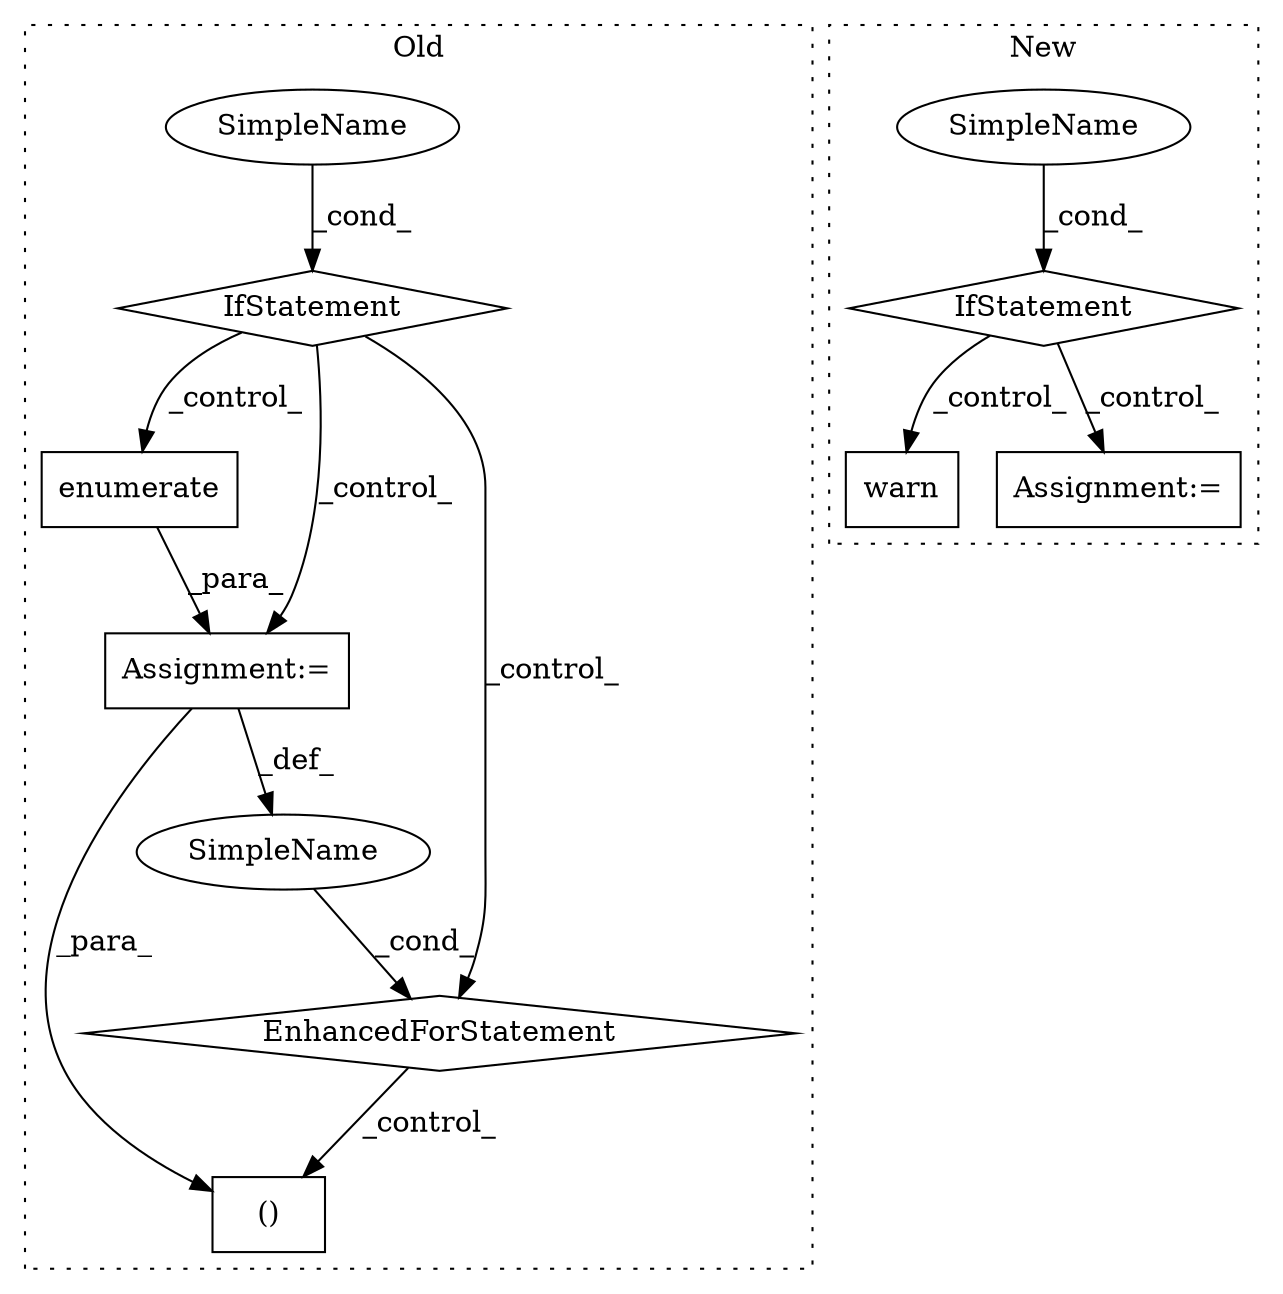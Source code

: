 digraph G {
subgraph cluster0 {
1 [label="enumerate" a="32" s="9127,9150" l="10,1" shape="box"];
6 [label="Assignment:=" a="7" s="9044,9151" l="75,2" shape="box"];
7 [label="EnhancedForStatement" a="70" s="9044,9151" l="75,2" shape="diamond"];
8 [label="()" a="106" s="9187" l="24" shape="box"];
9 [label="SimpleName" a="42" s="9123" l="1" shape="ellipse"];
10 [label="SimpleName" a="42" s="8802" l="16" shape="ellipse"];
11 [label="IfStatement" a="25" s="8798,8818" l="4,2" shape="diamond"];
label = "Old";
style="dotted";
}
subgraph cluster1 {
2 [label="warn" a="32" s="11354,11494" l="5,1" shape="box"];
3 [label="IfStatement" a="25" s="11229,11257" l="4,2" shape="diamond"];
4 [label="SimpleName" a="42" s="" l="" shape="ellipse"];
5 [label="Assignment:=" a="7" s="11330" l="1" shape="box"];
label = "New";
style="dotted";
}
1 -> 6 [label="_para_"];
3 -> 5 [label="_control_"];
3 -> 2 [label="_control_"];
4 -> 3 [label="_cond_"];
6 -> 8 [label="_para_"];
6 -> 9 [label="_def_"];
7 -> 8 [label="_control_"];
9 -> 7 [label="_cond_"];
10 -> 11 [label="_cond_"];
11 -> 1 [label="_control_"];
11 -> 6 [label="_control_"];
11 -> 7 [label="_control_"];
}